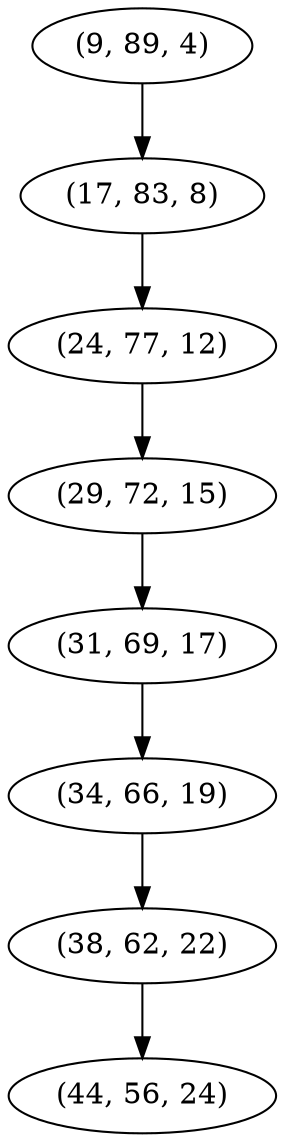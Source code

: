 digraph tree {
    "(9, 89, 4)";
    "(17, 83, 8)";
    "(24, 77, 12)";
    "(29, 72, 15)";
    "(31, 69, 17)";
    "(34, 66, 19)";
    "(38, 62, 22)";
    "(44, 56, 24)";
    "(9, 89, 4)" -> "(17, 83, 8)";
    "(17, 83, 8)" -> "(24, 77, 12)";
    "(24, 77, 12)" -> "(29, 72, 15)";
    "(29, 72, 15)" -> "(31, 69, 17)";
    "(31, 69, 17)" -> "(34, 66, 19)";
    "(34, 66, 19)" -> "(38, 62, 22)";
    "(38, 62, 22)" -> "(44, 56, 24)";
}
